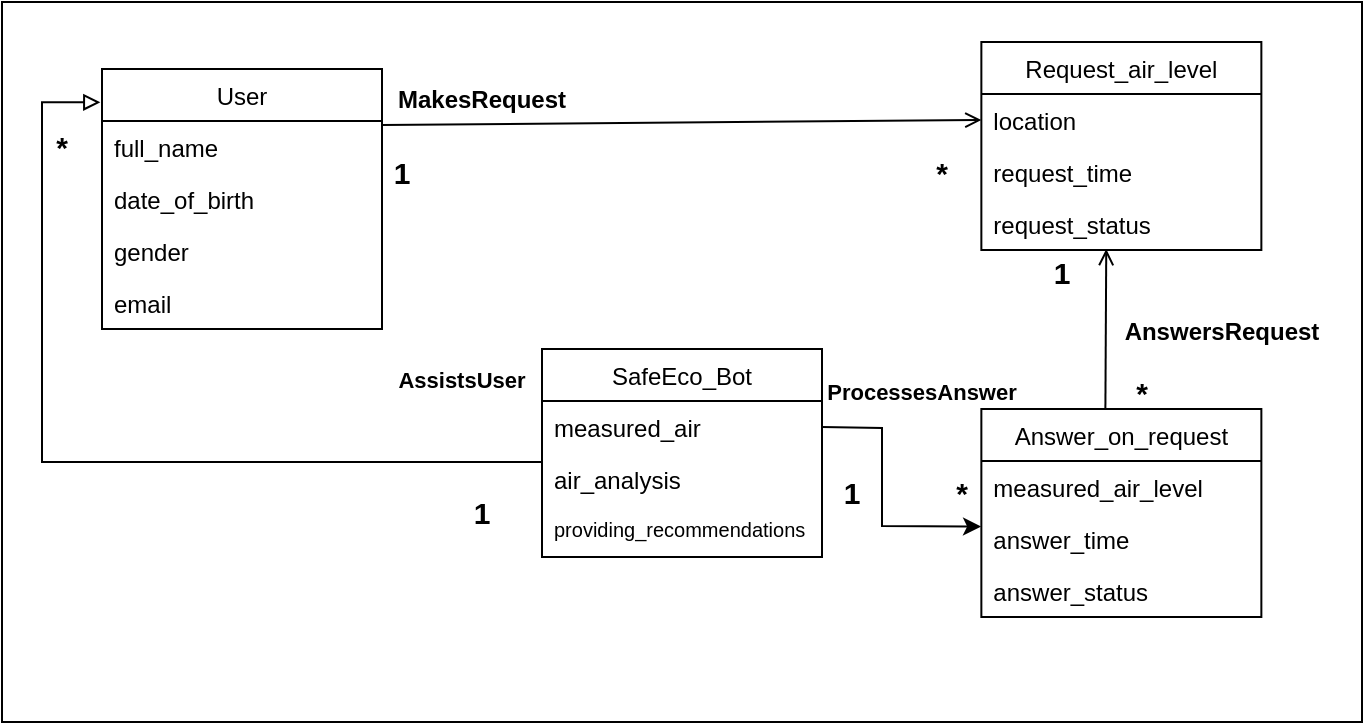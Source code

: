 <mxfile version="15.8.4" type="device" pages="2"><diagram name="Страница — 1" id="A5UIjb4X52Br7rHdH-h_"><mxGraphModel dx="716" dy="448" grid="1" gridSize="10" guides="1" tooltips="1" connect="1" arrows="1" fold="1" page="1" pageScale="1" pageWidth="1169" pageHeight="827" math="0" shadow="0"><root><mxCell id="0"/><mxCell id="1" parent="0"/><mxCell id="rJDQWY2zP7hxmgYJOwPS-56" value="" style="rounded=0;whiteSpace=wrap;html=1;" parent="1" vertex="1"><mxGeometry x="160" width="680" height="360" as="geometry"/></mxCell><mxCell id="rJDQWY2zP7hxmgYJOwPS-10" value="User" style="swimlane;fontStyle=0;childLayout=stackLayout;horizontal=1;startSize=26;fillColor=none;horizontalStack=0;resizeParent=1;resizeParentMax=0;resizeLast=0;collapsible=1;marginBottom=0;" parent="1" vertex="1"><mxGeometry x="210" y="33.5" width="140" height="130" as="geometry"><mxRectangle x="20" y="520" width="70" height="30" as="alternateBounds"/></mxGeometry></mxCell><mxCell id="rJDQWY2zP7hxmgYJOwPS-11" value="full_name" style="text;strokeColor=none;fillColor=none;align=left;verticalAlign=top;spacingLeft=4;spacingRight=4;overflow=hidden;rotatable=0;points=[[0,0.5],[1,0.5]];portConstraint=eastwest;" parent="rJDQWY2zP7hxmgYJOwPS-10" vertex="1"><mxGeometry y="26" width="140" height="26" as="geometry"/></mxCell><mxCell id="rJDQWY2zP7hxmgYJOwPS-12" value="date_of_birth" style="text;strokeColor=none;fillColor=none;align=left;verticalAlign=top;spacingLeft=4;spacingRight=4;overflow=hidden;rotatable=0;points=[[0,0.5],[1,0.5]];portConstraint=eastwest;" parent="rJDQWY2zP7hxmgYJOwPS-10" vertex="1"><mxGeometry y="52" width="140" height="26" as="geometry"/></mxCell><mxCell id="rJDQWY2zP7hxmgYJOwPS-13" value="gender" style="text;strokeColor=none;fillColor=none;align=left;verticalAlign=top;spacingLeft=4;spacingRight=4;overflow=hidden;rotatable=0;points=[[0,0.5],[1,0.5]];portConstraint=eastwest;" parent="rJDQWY2zP7hxmgYJOwPS-10" vertex="1"><mxGeometry y="78" width="140" height="26" as="geometry"/></mxCell><mxCell id="q_OIlNCMKs6P4hQ7Yz0v-2" value="email" style="text;strokeColor=none;fillColor=none;align=left;verticalAlign=top;spacingLeft=4;spacingRight=4;overflow=hidden;rotatable=0;points=[[0,0.5],[1,0.5]];portConstraint=eastwest;" vertex="1" parent="rJDQWY2zP7hxmgYJOwPS-10"><mxGeometry y="104" width="140" height="26" as="geometry"/></mxCell><mxCell id="rJDQWY2zP7hxmgYJOwPS-14" value="Request_air_level" style="swimlane;fontStyle=0;childLayout=stackLayout;horizontal=1;startSize=26;fillColor=none;horizontalStack=0;resizeParent=1;resizeParentMax=0;resizeLast=0;collapsible=1;marginBottom=0;" parent="1" vertex="1"><mxGeometry x="649.68" y="20" width="140" height="104" as="geometry"/></mxCell><mxCell id="rJDQWY2zP7hxmgYJOwPS-15" value="location" style="text;strokeColor=none;fillColor=none;align=left;verticalAlign=top;spacingLeft=4;spacingRight=4;overflow=hidden;rotatable=0;points=[[0,0.5],[1,0.5]];portConstraint=eastwest;" parent="rJDQWY2zP7hxmgYJOwPS-14" vertex="1"><mxGeometry y="26" width="140" height="26" as="geometry"/></mxCell><mxCell id="rJDQWY2zP7hxmgYJOwPS-16" value="request_time" style="text;strokeColor=none;fillColor=none;align=left;verticalAlign=top;spacingLeft=4;spacingRight=4;overflow=hidden;rotatable=0;points=[[0,0.5],[1,0.5]];portConstraint=eastwest;" parent="rJDQWY2zP7hxmgYJOwPS-14" vertex="1"><mxGeometry y="52" width="140" height="26" as="geometry"/></mxCell><mxCell id="rJDQWY2zP7hxmgYJOwPS-17" value="request_status" style="text;strokeColor=none;fillColor=none;align=left;verticalAlign=top;spacingLeft=4;spacingRight=4;overflow=hidden;rotatable=0;points=[[0,0.5],[1,0.5]];portConstraint=eastwest;" parent="rJDQWY2zP7hxmgYJOwPS-14" vertex="1"><mxGeometry y="78" width="140" height="26" as="geometry"/></mxCell><mxCell id="rJDQWY2zP7hxmgYJOwPS-22" value="Answer_on_request" style="swimlane;fontStyle=0;childLayout=stackLayout;horizontal=1;startSize=26;fillColor=none;horizontalStack=0;resizeParent=1;resizeParentMax=0;resizeLast=0;collapsible=1;marginBottom=0;" parent="1" vertex="1"><mxGeometry x="649.68" y="203.5" width="140" height="104" as="geometry"/></mxCell><mxCell id="rJDQWY2zP7hxmgYJOwPS-23" value="measured_air_level" style="text;strokeColor=none;fillColor=none;align=left;verticalAlign=top;spacingLeft=4;spacingRight=4;overflow=hidden;rotatable=0;points=[[0,0.5],[1,0.5]];portConstraint=eastwest;" parent="rJDQWY2zP7hxmgYJOwPS-22" vertex="1"><mxGeometry y="26" width="140" height="26" as="geometry"/></mxCell><mxCell id="kYzrvw-1zmorCVAln4C1-2" value="answer_time" style="text;strokeColor=none;fillColor=none;align=left;verticalAlign=top;spacingLeft=4;spacingRight=4;overflow=hidden;rotatable=0;points=[[0,0.5],[1,0.5]];portConstraint=eastwest;" parent="rJDQWY2zP7hxmgYJOwPS-22" vertex="1"><mxGeometry y="52" width="140" height="26" as="geometry"/></mxCell><mxCell id="pjg4kcxHIgmMkv6BncqL-7" value="answer_status" style="text;strokeColor=none;fillColor=none;align=left;verticalAlign=top;spacingLeft=4;spacingRight=4;overflow=hidden;rotatable=0;points=[[0,0.5],[1,0.5]];portConstraint=eastwest;" parent="rJDQWY2zP7hxmgYJOwPS-22" vertex="1"><mxGeometry y="78" width="140" height="26" as="geometry"/></mxCell><mxCell id="rJDQWY2zP7hxmgYJOwPS-26" value="SafeEco_Bot" style="swimlane;fontStyle=0;childLayout=stackLayout;horizontal=1;startSize=26;fillColor=none;horizontalStack=0;resizeParent=1;resizeParentMax=0;resizeLast=0;collapsible=1;marginBottom=0;" parent="1" vertex="1"><mxGeometry x="430" y="173.5" width="140" height="104" as="geometry"/></mxCell><mxCell id="rJDQWY2zP7hxmgYJOwPS-27" value="measured_air" style="text;strokeColor=none;fillColor=none;align=left;verticalAlign=top;spacingLeft=4;spacingRight=4;overflow=hidden;rotatable=0;points=[[0,0.5],[1,0.5]];portConstraint=eastwest;" parent="rJDQWY2zP7hxmgYJOwPS-26" vertex="1"><mxGeometry y="26" width="140" height="26" as="geometry"/></mxCell><mxCell id="rJDQWY2zP7hxmgYJOwPS-28" value="air_analysis" style="text;strokeColor=none;fillColor=none;align=left;verticalAlign=top;spacingLeft=4;spacingRight=4;overflow=hidden;rotatable=0;points=[[0,0.5],[1,0.5]];portConstraint=eastwest;" parent="rJDQWY2zP7hxmgYJOwPS-26" vertex="1"><mxGeometry y="52" width="140" height="26" as="geometry"/></mxCell><mxCell id="pjg4kcxHIgmMkv6BncqL-5" value="providing_recommendations" style="text;strokeColor=none;fillColor=none;align=left;verticalAlign=top;spacingLeft=4;spacingRight=4;overflow=hidden;rotatable=0;points=[[0,0.5],[1,0.5]];portConstraint=eastwest;fontSize=10;" parent="rJDQWY2zP7hxmgYJOwPS-26" vertex="1"><mxGeometry y="78" width="140" height="26" as="geometry"/></mxCell><mxCell id="rJDQWY2zP7hxmgYJOwPS-34" style="rounded=0;orthogonalLoop=1;jettySize=auto;html=1;exitX=1;exitY=0.077;exitDx=0;exitDy=0;entryX=0;entryY=0.5;entryDx=0;entryDy=0;exitPerimeter=0;endArrow=open;endFill=0;" parent="1" source="rJDQWY2zP7hxmgYJOwPS-11" target="rJDQWY2zP7hxmgYJOwPS-15" edge="1"><mxGeometry relative="1" as="geometry"/></mxCell><mxCell id="rJDQWY2zP7hxmgYJOwPS-35" value="&lt;b&gt;MakesRequest&lt;/b&gt;" style="text;html=1;strokeColor=none;fillColor=none;align=center;verticalAlign=middle;whiteSpace=wrap;rounded=0;" parent="1" vertex="1"><mxGeometry x="370" y="33.5" width="60" height="30" as="geometry"/></mxCell><mxCell id="rJDQWY2zP7hxmgYJOwPS-38" value="&lt;b&gt;AnswersRequest&lt;/b&gt;" style="text;html=1;strokeColor=none;fillColor=none;align=center;verticalAlign=middle;whiteSpace=wrap;rounded=0;" parent="1" vertex="1"><mxGeometry x="740.0" y="150" width="60" height="30" as="geometry"/></mxCell><mxCell id="rJDQWY2zP7hxmgYJOwPS-40" style="edgeStyle=orthogonalEdgeStyle;rounded=0;orthogonalLoop=1;jettySize=auto;html=1;exitX=0;exitY=0.25;exitDx=0;exitDy=0;entryX=-0.006;entryY=0.128;entryDx=0;entryDy=0;entryPerimeter=0;endArrow=block;endFill=0;" parent="1" source="rJDQWY2zP7hxmgYJOwPS-26" target="rJDQWY2zP7hxmgYJOwPS-10" edge="1"><mxGeometry relative="1" as="geometry"><Array as="points"><mxPoint x="410" y="230"/><mxPoint x="180" y="230"/><mxPoint x="180" y="47"/></Array></mxGeometry></mxCell><mxCell id="rJDQWY2zP7hxmgYJOwPS-42" style="rounded=0;orthogonalLoop=1;jettySize=auto;html=1;exitX=0.443;exitY=-0.002;exitDx=0;exitDy=0;exitPerimeter=0;endArrow=open;endFill=0;entryX=0.446;entryY=0.982;entryDx=0;entryDy=0;entryPerimeter=0;" parent="1" source="rJDQWY2zP7hxmgYJOwPS-22" target="rJDQWY2zP7hxmgYJOwPS-17" edge="1"><mxGeometry relative="1" as="geometry"><mxPoint x="711.84" y="193.5" as="sourcePoint"/><mxPoint x="711.98" y="149.506" as="targetPoint"/></mxGeometry></mxCell><mxCell id="pjg4kcxHIgmMkv6BncqL-8" value="&lt;b&gt;AssistsUser&lt;/b&gt;" style="text;html=1;strokeColor=none;fillColor=none;align=center;verticalAlign=middle;whiteSpace=wrap;rounded=0;fontSize=11;" parent="1" vertex="1"><mxGeometry x="360" y="173.5" width="60" height="30" as="geometry"/></mxCell><mxCell id="pjg4kcxHIgmMkv6BncqL-9" value="&lt;b&gt;ProcessesAnswer&lt;/b&gt;" style="text;html=1;strokeColor=none;fillColor=none;align=center;verticalAlign=middle;whiteSpace=wrap;rounded=0;fontSize=11;" parent="1" vertex="1"><mxGeometry x="589.68" y="180" width="60" height="30" as="geometry"/></mxCell><mxCell id="pjg4kcxHIgmMkv6BncqL-10" value="&lt;b style=&quot;font-size: 15px&quot;&gt;*&lt;/b&gt;" style="text;html=1;strokeColor=none;fillColor=none;align=center;verticalAlign=middle;whiteSpace=wrap;rounded=0;" parent="1" vertex="1"><mxGeometry x="600" y="70" width="60" height="30" as="geometry"/></mxCell><mxCell id="pjg4kcxHIgmMkv6BncqL-11" value="&lt;b style=&quot;font-size: 15px&quot;&gt;1&lt;/b&gt;" style="text;html=1;strokeColor=none;fillColor=none;align=center;verticalAlign=middle;whiteSpace=wrap;rounded=0;" parent="1" vertex="1"><mxGeometry x="370" y="240" width="60" height="30" as="geometry"/></mxCell><mxCell id="pjg4kcxHIgmMkv6BncqL-12" value="&lt;b style=&quot;font-size: 15px&quot;&gt;1&lt;/b&gt;" style="text;html=1;strokeColor=none;fillColor=none;align=center;verticalAlign=middle;whiteSpace=wrap;rounded=0;" parent="1" vertex="1"><mxGeometry x="555" y="230" width="60" height="30" as="geometry"/></mxCell><mxCell id="pjg4kcxHIgmMkv6BncqL-13" value="&lt;b style=&quot;font-size: 15px&quot;&gt;*&lt;/b&gt;" style="text;html=1;strokeColor=none;fillColor=none;align=center;verticalAlign=middle;whiteSpace=wrap;rounded=0;" parent="1" vertex="1"><mxGeometry x="610" y="230" width="60" height="30" as="geometry"/></mxCell><mxCell id="pjg4kcxHIgmMkv6BncqL-14" value="&lt;b style=&quot;font-size: 15px&quot;&gt;*&lt;/b&gt;" style="text;html=1;strokeColor=none;fillColor=none;align=center;verticalAlign=middle;whiteSpace=wrap;rounded=0;" parent="1" vertex="1"><mxGeometry x="700" y="180" width="60" height="30" as="geometry"/></mxCell><mxCell id="pjg4kcxHIgmMkv6BncqL-15" value="&lt;b style=&quot;font-size: 15px&quot;&gt;1&lt;/b&gt;" style="text;html=1;strokeColor=none;fillColor=none;align=center;verticalAlign=middle;whiteSpace=wrap;rounded=0;" parent="1" vertex="1"><mxGeometry x="660" y="120" width="60" height="30" as="geometry"/></mxCell><mxCell id="pjg4kcxHIgmMkv6BncqL-18" value="&lt;b style=&quot;font-size: 15px&quot;&gt;1&lt;/b&gt;" style="text;html=1;strokeColor=none;fillColor=none;align=center;verticalAlign=middle;whiteSpace=wrap;rounded=0;" parent="1" vertex="1"><mxGeometry x="330" y="70" width="60" height="30" as="geometry"/></mxCell><mxCell id="q_OIlNCMKs6P4hQ7Yz0v-1" value="" style="endArrow=classic;html=1;rounded=0;exitX=1;exitY=0.5;exitDx=0;exitDy=0;entryX=-0.001;entryY=0.26;entryDx=0;entryDy=0;entryPerimeter=0;" edge="1" parent="1" source="rJDQWY2zP7hxmgYJOwPS-27" target="kYzrvw-1zmorCVAln4C1-2"><mxGeometry width="50" height="50" relative="1" as="geometry"><mxPoint x="510" y="190" as="sourcePoint"/><mxPoint x="560" y="140" as="targetPoint"/><Array as="points"><mxPoint x="600" y="213"/><mxPoint x="600" y="262"/></Array></mxGeometry></mxCell><mxCell id="pjg4kcxHIgmMkv6BncqL-19" value="&lt;b style=&quot;font-size: 15px&quot;&gt;*&lt;/b&gt;" style="text;html=1;strokeColor=none;fillColor=none;align=center;verticalAlign=middle;whiteSpace=wrap;rounded=0;" parent="1" vertex="1"><mxGeometry x="170" y="57" width="40" height="30" as="geometry"/></mxCell></root></mxGraphModel></diagram><diagram id="6cPDP7x6SVMOyKFs33Uj" name="Страница 2"><mxGraphModel dx="1038" dy="649" grid="1" gridSize="10" guides="1" tooltips="1" connect="1" arrows="1" fold="1" page="1" pageScale="1" pageWidth="827" pageHeight="1169" math="0" shadow="0"><root><mxCell id="kuxjkOmQ5jTMmOMnL2uf-0"/><mxCell id="kuxjkOmQ5jTMmOMnL2uf-1" parent="kuxjkOmQ5jTMmOMnL2uf-0"/></root></mxGraphModel></diagram></mxfile>